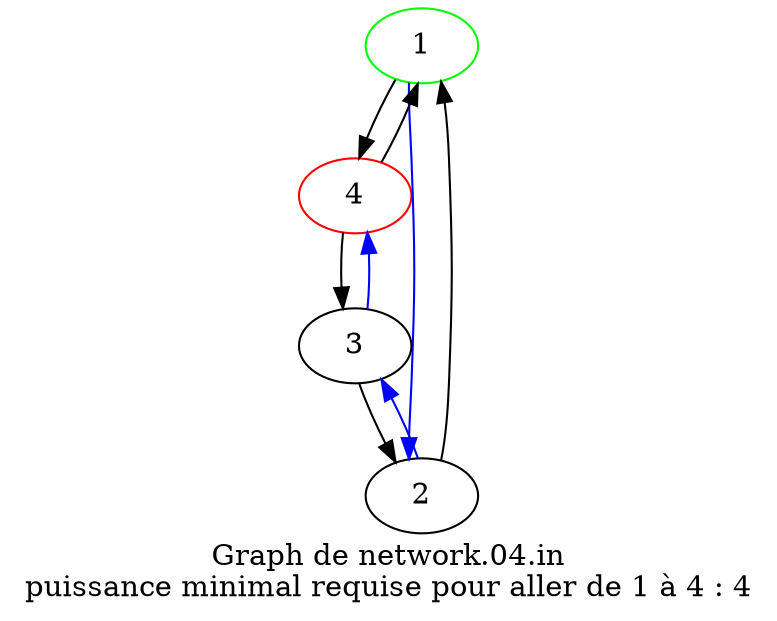 strict digraph G {
	size="8,5"
	1 [color=green]
	4 [color=red]
	1 -> 4
	1 -> 2
	2 -> 3
	2 -> 1
	3 -> 2
	3 -> 4
	4 -> 3
	4 -> 1
	1 -> 2 [color=blue]
	2 -> 3 [color=blue]
	3 -> 4 [color=blue]
	label="Graph de network.04.in
puissance minimal requise pour aller de 1 à 4 : 4"
}
